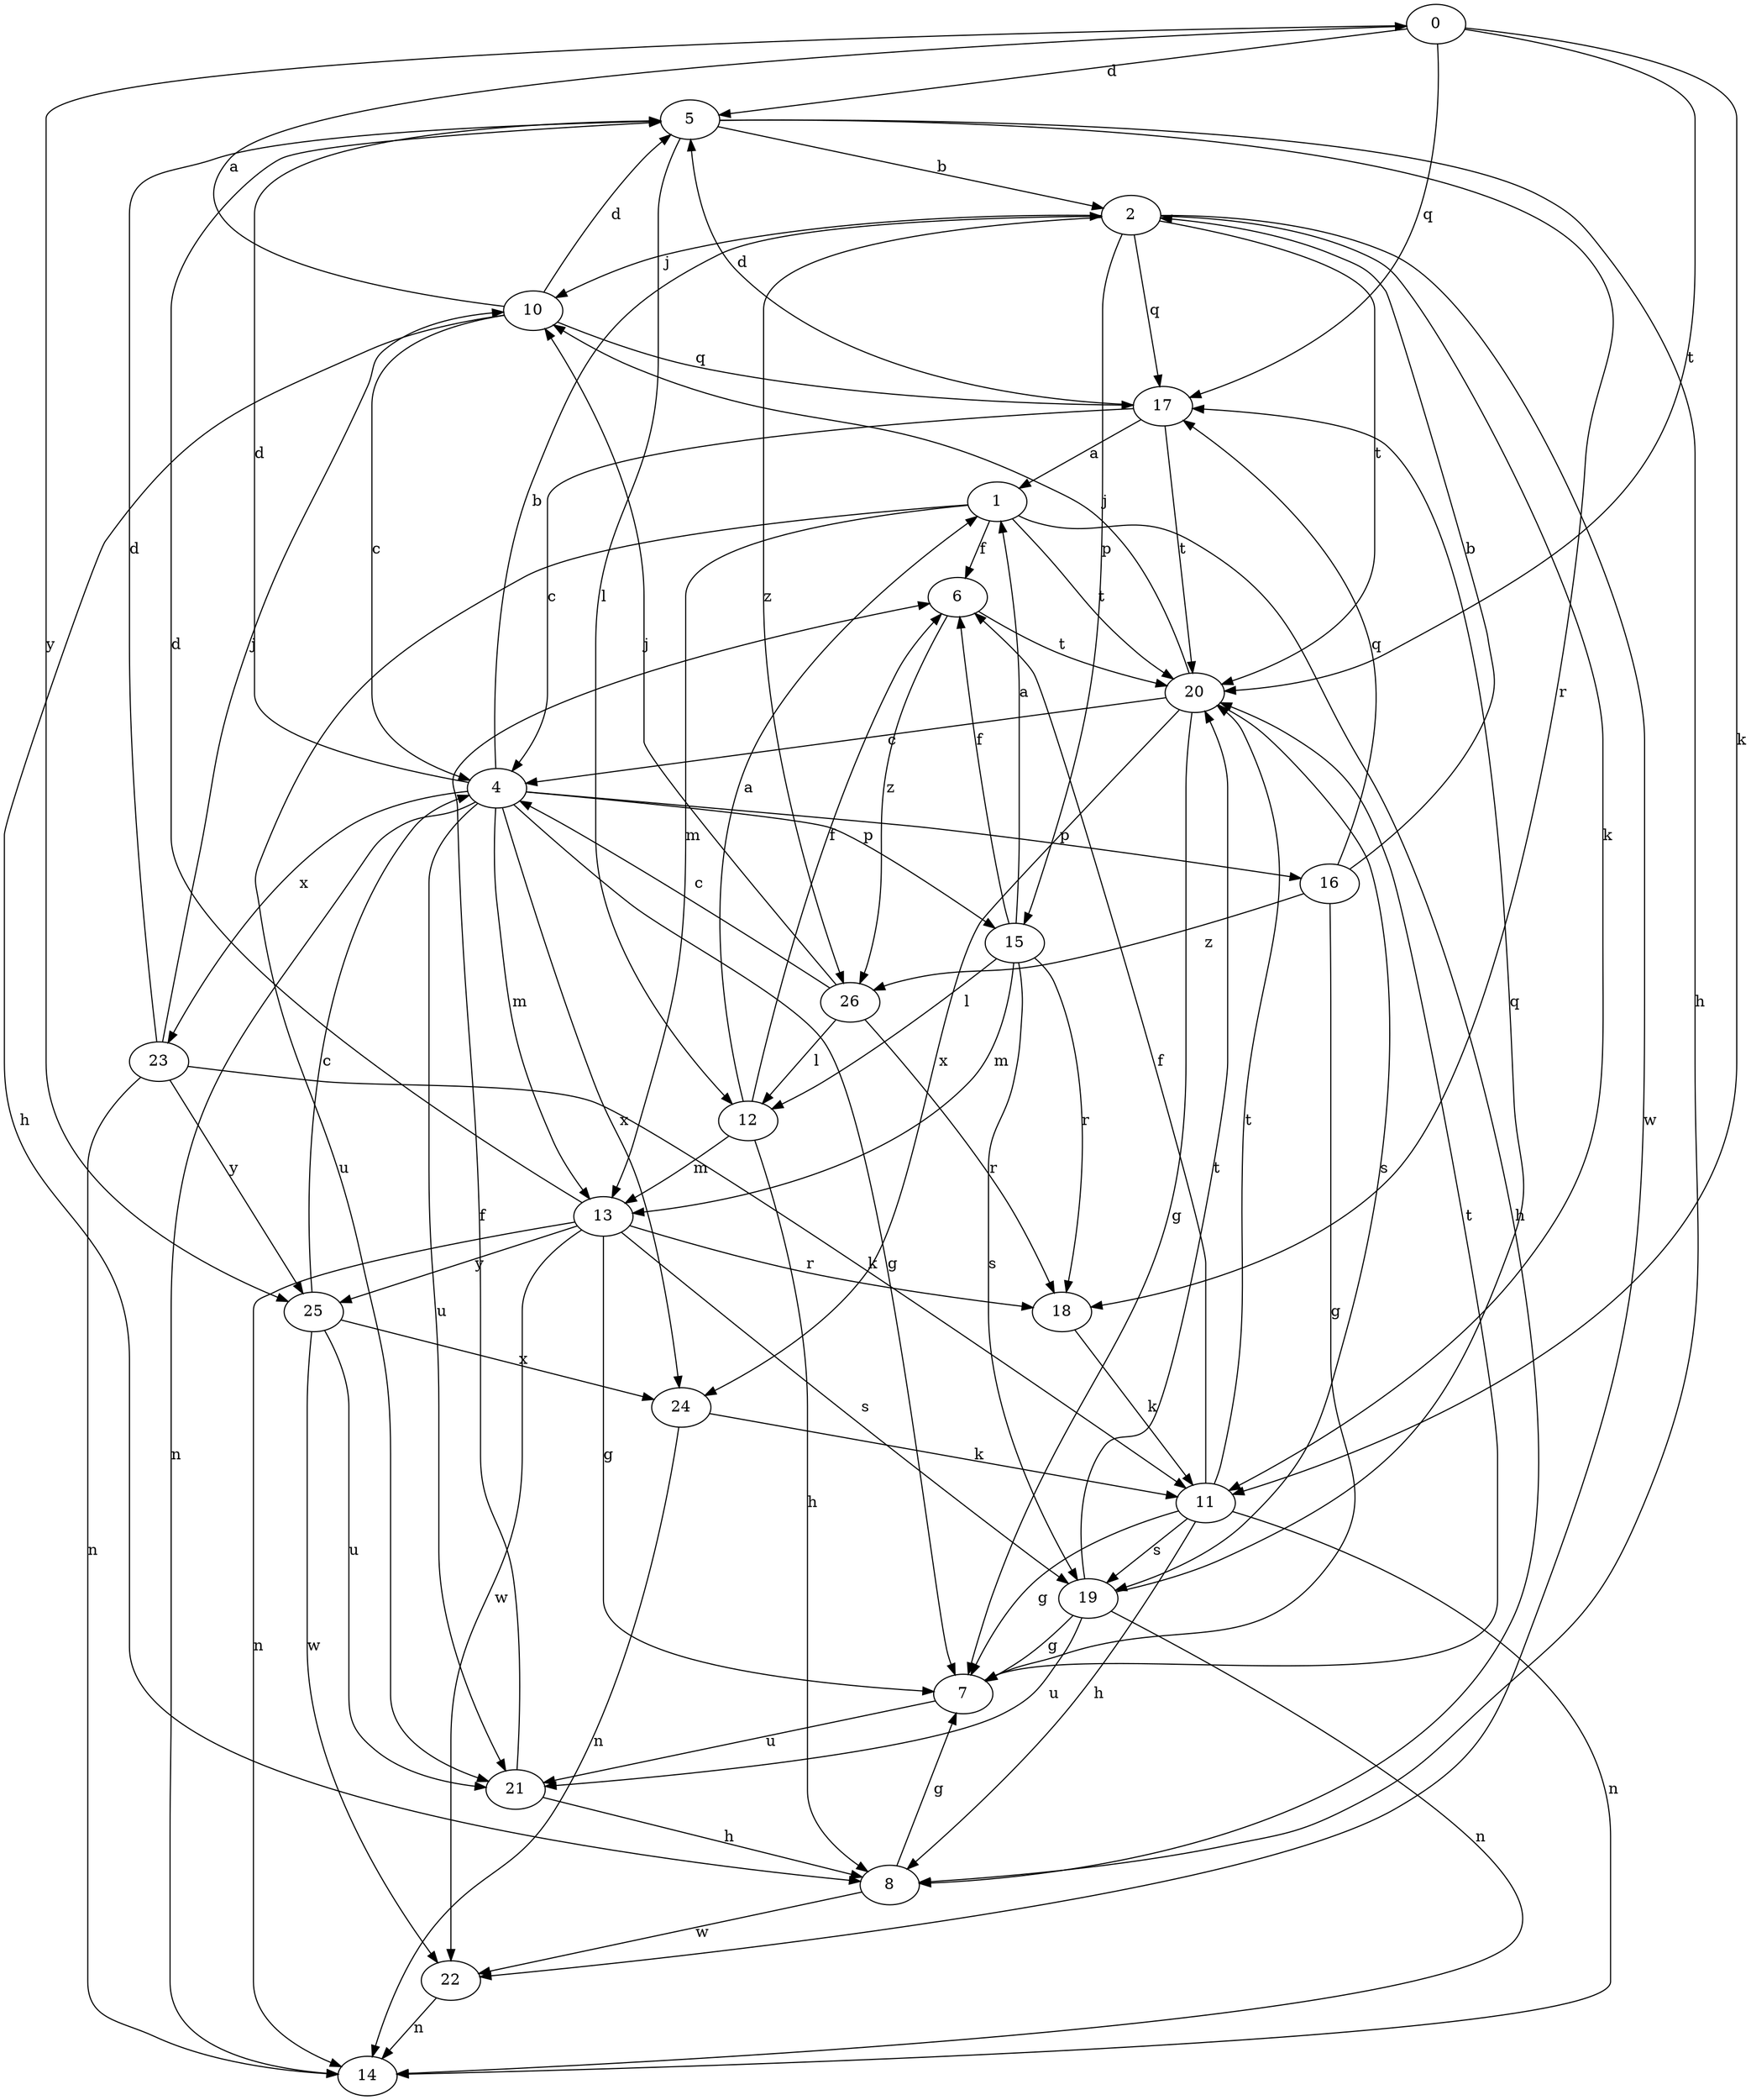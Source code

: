 strict digraph  {
0;
1;
2;
4;
5;
6;
7;
8;
10;
11;
12;
13;
14;
15;
16;
17;
18;
19;
20;
21;
22;
23;
24;
25;
26;
0 -> 5  [label=d];
0 -> 11  [label=k];
0 -> 17  [label=q];
0 -> 20  [label=t];
0 -> 25  [label=y];
1 -> 6  [label=f];
1 -> 8  [label=h];
1 -> 13  [label=m];
1 -> 20  [label=t];
1 -> 21  [label=u];
2 -> 10  [label=j];
2 -> 11  [label=k];
2 -> 15  [label=p];
2 -> 17  [label=q];
2 -> 20  [label=t];
2 -> 22  [label=w];
2 -> 26  [label=z];
4 -> 2  [label=b];
4 -> 5  [label=d];
4 -> 7  [label=g];
4 -> 13  [label=m];
4 -> 14  [label=n];
4 -> 15  [label=p];
4 -> 16  [label=p];
4 -> 21  [label=u];
4 -> 23  [label=x];
4 -> 24  [label=x];
5 -> 2  [label=b];
5 -> 8  [label=h];
5 -> 12  [label=l];
5 -> 18  [label=r];
6 -> 20  [label=t];
6 -> 26  [label=z];
7 -> 20  [label=t];
7 -> 21  [label=u];
8 -> 7  [label=g];
8 -> 22  [label=w];
10 -> 0  [label=a];
10 -> 4  [label=c];
10 -> 5  [label=d];
10 -> 8  [label=h];
10 -> 17  [label=q];
11 -> 6  [label=f];
11 -> 7  [label=g];
11 -> 8  [label=h];
11 -> 14  [label=n];
11 -> 19  [label=s];
11 -> 20  [label=t];
12 -> 1  [label=a];
12 -> 6  [label=f];
12 -> 8  [label=h];
12 -> 13  [label=m];
13 -> 5  [label=d];
13 -> 7  [label=g];
13 -> 14  [label=n];
13 -> 18  [label=r];
13 -> 19  [label=s];
13 -> 22  [label=w];
13 -> 25  [label=y];
15 -> 1  [label=a];
15 -> 6  [label=f];
15 -> 12  [label=l];
15 -> 13  [label=m];
15 -> 18  [label=r];
15 -> 19  [label=s];
16 -> 2  [label=b];
16 -> 7  [label=g];
16 -> 17  [label=q];
16 -> 26  [label=z];
17 -> 1  [label=a];
17 -> 4  [label=c];
17 -> 5  [label=d];
17 -> 20  [label=t];
18 -> 11  [label=k];
19 -> 7  [label=g];
19 -> 14  [label=n];
19 -> 17  [label=q];
19 -> 20  [label=t];
19 -> 21  [label=u];
20 -> 4  [label=c];
20 -> 7  [label=g];
20 -> 10  [label=j];
20 -> 19  [label=s];
20 -> 24  [label=x];
21 -> 6  [label=f];
21 -> 8  [label=h];
22 -> 14  [label=n];
23 -> 5  [label=d];
23 -> 10  [label=j];
23 -> 11  [label=k];
23 -> 14  [label=n];
23 -> 25  [label=y];
24 -> 11  [label=k];
24 -> 14  [label=n];
25 -> 4  [label=c];
25 -> 21  [label=u];
25 -> 22  [label=w];
25 -> 24  [label=x];
26 -> 4  [label=c];
26 -> 10  [label=j];
26 -> 12  [label=l];
26 -> 18  [label=r];
}

